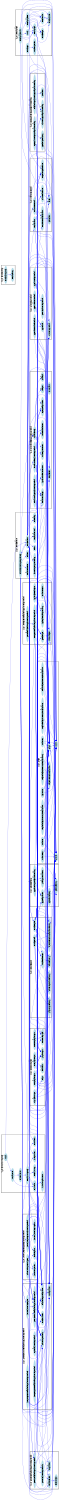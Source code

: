 /* ------------------------------------------------------------ */
/* created with bunch v3 */
/* Objective Function value = 1.0*/
/* ------------------------------------------------------------ */

digraph G {
size= "10,10";
rotate = 90;
subgraph cluster8 {
label = "(SS-L1):NextAscentHillClimbingClusteringMethod";
color = black;
style = bold;

"TurboMQIncrW"[label="TurboMQIncrW",shape=ellipse,color=lightblue,fontcolor=black,style=filled];
"StatsManager"[label="StatsManager",shape=ellipse,color=lightblue,fontcolor=black,style=filled];
"NextAscentHillClimbingClusteringMethod"[label="NextAscentHillClimbingClusteringMethod",shape=ellipse,color=lightblue,fontcolor=black,style=filled];
"GeneralHillClimbingClusteringMethod"[label="GeneralHillClimbingClusteringMethod",shape=ellipse,color=lightblue,fontcolor=black,style=filled];
"SATechnique"[label="SATechnique",shape=ellipse,color=lightblue,fontcolor=black,style=filled];
"SASimpleTechnique"[label="SASimpleTechnique",shape=ellipse,color=lightblue,fontcolor=black,style=filled];
"SASimpleTechniqueDialog"[label="SASimpleTechniqueDialog",shape=ellipse,color=lightblue,fontcolor=black,style=filled];
}
subgraph cluster9 {
label = "(SS-L1):DistributedHCClusteringMethod";
color = black;
style = bold;

"CallbackImpl"[label="CallbackImpl",shape=ellipse,color=lightblue,fontcolor=black,style=filled];
"SynchronizedEventQueue"[label="SynchronizedEventQueue",shape=ellipse,color=lightblue,fontcolor=black,style=filled];
"Callback"[label="Callback",shape=ellipse,color=lightblue,fontcolor=black,style=filled];
"BunchEvent"[label="BunchEvent",shape=ellipse,color=lightblue,fontcolor=black,style=filled];
"NAHCConfiguration"[label="NAHCConfiguration",shape=ellipse,color=lightblue,fontcolor=black,style=filled];
"DistributedHCClusteringMethod"[label="DistributedHCClusteringMethod",shape=ellipse,color=lightblue,fontcolor=black,style=filled];
"WorkRequestEvent"[label="WorkRequestEvent",shape=ellipse,color=lightblue,fontcolor=black,style=filled];
"ServerStats"[label="ServerStats",shape=ellipse,color=lightblue,fontcolor=black,style=filled];
"Manager"[label="Manager",shape=ellipse,color=lightblue,fontcolor=black,style=filled];
"WorkFinishedEvent"[label="WorkFinishedEvent",shape=ellipse,color=lightblue,fontcolor=black,style=filled];
"DistributedSAHCClusteringMethod"[label="DistributedSAHCClusteringMethod",shape=ellipse,color=lightblue,fontcolor=black,style=filled];
"IterationManager"[label="IterationManager",shape=ellipse,color=lightblue,fontcolor=black,style=filled];
}
subgraph cluster10 {
label = "(SS-L1):BunchFrame";
color = black;
style = bold;

"IterationListener"[label="IterationListener",shape=ellipse,color=lightblue,fontcolor=black,style=filled];
"DistribClusteringProgressDlg"[label="DistribClusteringProgressDlg",shape=ellipse,color=lightblue,fontcolor=black,style=filled];
"Drifters"[label="Drifters",shape=ellipse,color=lightblue,fontcolor=black,style=filled];
"ClusteringProgressDialog"[label="ClusteringProgressDialog",shape=ellipse,color=lightblue,fontcolor=black,style=filled];
"Point"[label="Point",shape=ellipse,color=lightblue,fontcolor=black,style=filled];
"MQCalculatorUtil"[label="MQCalculatorUtil",shape=ellipse,color=lightblue,fontcolor=black,style=filled];
"FileDialog"[label="FileDialog",shape=ellipse,color=lightblue,fontcolor=black,style=filled];
"BunchFrame"[label="BunchFrame",shape=ellipse,color=lightblue,fontcolor=black,style=filled];
}
subgraph cluster11 {
label = "(SS-L1):Graph";
color = black;
style = bold;

"WeightedObjectiveFunctionCalculator"[label="WeightedObjectiveFunctionCalculator",shape=ellipse,color=lightblue,fontcolor=black,style=filled];
"DefaultObjectiveFunctionCalculator"[label="DefaultObjectiveFunctionCalculator",shape=ellipse,color=lightblue,fontcolor=black,style=filled];
"Node"[label="Node",shape=ellipse,color=lightblue,fontcolor=black,style=filled];
"WeightedObjectiveFunctionCalculator2"[label="WeightedObjectiveFunctionCalculator2",shape=ellipse,color=lightblue,fontcolor=black,style=filled];
"TurboMQ2"[label="TurboMQ2",shape=ellipse,color=lightblue,fontcolor=black,style=filled];
"WeightedObjectiveFunctionCalculator3"[label="WeightedObjectiveFunctionCalculator3",shape=ellipse,color=lightblue,fontcolor=black,style=filled];
"SpirosMQ"[label="SpirosMQ",shape=ellipse,color=lightblue,fontcolor=black,style=filled];
"ObjectiveFunctionCalculator"[label="ObjectiveFunctionCalculator",shape=ellipse,color=lightblue,fontcolor=black,style=filled];
"Cluster"[label="Cluster",shape=ellipse,color=lightblue,fontcolor=black,style=filled];
"TurboMQ"[label="TurboMQ",shape=ellipse,color=lightblue,fontcolor=black,style=filled];
"Graph"[label="Graph",shape=ellipse,color=lightblue,fontcolor=black,style=filled];
"TurboMQIncr"[label="TurboMQIncr",shape=ellipse,color=lightblue,fontcolor=black,style=filled];
}
subgraph cluster12 {
label = "(SS-L1):MeasurementUtil";
color = black;
style = bold;

"PrecisionRecallCalculator"[label="PrecisionRecallCalculator",shape=ellipse,color=lightblue,fontcolor=black,style=filled];
"GBunchRW"[label="GBunchRW",shape=ellipse,color=lightblue,fontcolor=black,style=filled];
"ClusterFileParser"[label="ClusterFileParser",shape=ellipse,color=lightblue,fontcolor=black,style=filled];
"MQCalculator"[label="MQCalculator",shape=ellipse,color=lightblue,fontcolor=black,style=filled];
"DependencyFileParser"[label="DependencyFileParser",shape=ellipse,color=lightblue,fontcolor=black,style=filled];
"MeasurementUtil"[label="MeasurementUtil",shape=ellipse,color=lightblue,fontcolor=black,style=filled];
"Parser"[label="Parser",shape=ellipse,color=lightblue,fontcolor=black,style=filled];
}
subgraph cluster13 {
label = "(SS-L1):BunchEngine";
color = black;
style = bold;

"GraphOutputFactory"[label="GraphOutputFactory",shape=ellipse,color=lightblue,fontcolor=black,style=filled];
"BunchAPIOld"[label="BunchAPIOld",shape=ellipse,color=lightblue,fontcolor=black,style=filled];
"BunchPreferences"[label="BunchPreferences",shape=ellipse,color=lightblue,fontcolor=black,style=filled];
"ParserFactory"[label="ParserFactory",shape=ellipse,color=lightblue,fontcolor=black,style=filled];
"ClusteringMethodFactory"[label="ClusteringMethodFactory",shape=ellipse,color=lightblue,fontcolor=black,style=filled];
"ObjectiveFunctionCalculatorFactory"[label="ObjectiveFunctionCalculatorFactory",shape=ellipse,color=lightblue,fontcolor=black,style=filled];
"BunchEngine"[label="BunchEngine",shape=ellipse,color=lightblue,fontcolor=black,style=filled];
}
subgraph cluster14 {
label = "(SS-L1):GenericDistribHillClimbingClusteringMethod";
color = black;
style = bold;

"ClusteringMethod2"[label="ClusteringMethod2",shape=ellipse,color=lightblue,fontcolor=black,style=filled];
"GenericDistribHillClimbingClusteringMethod"[label="GenericDistribHillClimbingClusteringMethod",shape=ellipse,color=lightblue,fontcolor=black,style=filled];
"ServerClusteringEngine"[label="ServerClusteringEngine",shape=ellipse,color=lightblue,fontcolor=black,style=filled];
"HillClimbingConfiguration"[label="HillClimbingConfiguration",shape=ellipse,color=lightblue,fontcolor=black,style=filled];
"Configuration"[label="Configuration",shape=ellipse,color=lightblue,fontcolor=black,style=filled];
"SteepestAscentHillClimbingClusteringMethod2"[label="SteepestAscentHillClimbingClusteringMethod2",shape=ellipse,color=lightblue,fontcolor=black,style=filled];
"SteepestAscentHillClimbingClusteringMethod"[label="SteepestAscentHillClimbingClusteringMethod",shape=ellipse,color=lightblue,fontcolor=black,style=filled];
"BunchUtilities"[label="BunchUtilities",shape=ellipse,color=lightblue,fontcolor=black,style=filled];
"OptimalClusteringMethod"[label="OptimalClusteringMethod",shape=ellipse,color=lightblue,fontcolor=black,style=filled];
}
subgraph cluster15 {
label = "(SS-L1):NAHCClusteringConfigurationDialog";
color = black;
style = bold;

"HillClimbingClusteringConfigurationDialog"[label="HillClimbingClusteringConfigurationDialog",shape=ellipse,color=lightblue,fontcolor=black,style=filled];
"Container"[label="Container",shape=ellipse,color=lightblue,fontcolor=black,style=filled];
"NAHCClusteringConfigurationDialog"[label="NAHCClusteringConfigurationDialog",shape=ellipse,color=lightblue,fontcolor=black,style=filled];
"SATechniqueFactory"[label="SATechniqueFactory",shape=ellipse,color=lightblue,fontcolor=black,style=filled];
"ClusteringConfigurationDialog"[label="ClusteringConfigurationDialog",shape=ellipse,color=lightblue,fontcolor=black,style=filled];
}
subgraph cluster16 {
label = "(SS-L1):ServerSteepestAscentClusteringMethod";
color = black;
style = bold;

"ServerSteepestAscentClusteringMethod"[label="ServerSteepestAscentClusteringMethod",shape=ellipse,color=lightblue,fontcolor=black,style=filled];
"FindNeighbor"[label="FindNeighbor",shape=ellipse,color=lightblue,fontcolor=black,style=filled];
"ServerClusteringProgress"[label="ServerClusteringProgress",shape=ellipse,color=lightblue,fontcolor=black,style=filled];
"ClusterUsingVectorSAHC"[label="ClusterUsingVectorSAHC",shape=ellipse,color=lightblue,fontcolor=black,style=filled];
"ServerProperties"[label="ServerProperties",shape=ellipse,color=lightblue,fontcolor=black,style=filled];
}
subgraph cluster17 {
label = "(SS-L1):ClusteringMethod";
color = black;
style = bold;

"GenericClusteringMethod"[label="GenericClusteringMethod",shape=ellipse,color=lightblue,fontcolor=black,style=filled];
"GAClusteringMethod"[label="GAClusteringMethod",shape=ellipse,color=lightblue,fontcolor=black,style=filled];
"ClusteringMethod"[label="ClusteringMethod",shape=ellipse,color=lightblue,fontcolor=black,style=filled];
"GAMethod"[label="GAMethod",shape=ellipse,color=lightblue,fontcolor=black,style=filled];
"GATournamentMethod"[label="GATournamentMethod",shape=ellipse,color=lightblue,fontcolor=black,style=filled];
"GARouletteWheelMethod"[label="GARouletteWheelMethod",shape=ellipse,color=lightblue,fontcolor=black,style=filled];
}
subgraph cluster18 {
label = "(SS-L1):BunchGraph";
color = black;
style = bold;

"BunchGraph"[label="BunchGraph",shape=ellipse,color=lightblue,fontcolor=black,style=filled];
"BunchGraphUtils"[label="BunchGraphUtils",shape=ellipse,color=lightblue,fontcolor=black,style=filled];
"BunchEdge"[label="BunchEdge",shape=ellipse,color=lightblue,fontcolor=black,style=filled];
"MeCl"[label="MeCl",shape=ellipse,color=lightblue,fontcolor=black,style=filled];
"BunchProperties"[label="BunchProperties",shape=ellipse,color=lightblue,fontcolor=black,style=filled];
"BunchAPI"[label="BunchAPI",shape=ellipse,color=lightblue,fontcolor=black,style=filled];
"BunchGraphPR"[label="BunchGraphPR",shape=ellipse,color=lightblue,fontcolor=black,style=filled];
"BunchNode"[label="BunchNode",shape=ellipse,color=lightblue,fontcolor=black,style=filled];
"BunchCluster"[label="BunchCluster",shape=ellipse,color=lightblue,fontcolor=black,style=filled];
}
subgraph cluster19 {
label = "(SS-L1):BunchSvrMsgImpl";
color = black;
style = bold;

"BunchSvrMsg"[label="BunchSvrMsg",shape=ellipse,color=lightblue,fontcolor=black,style=filled];
"DistribInit"[label="DistribInit",shape=ellipse,color=lightblue,fontcolor=black,style=filled];
"SwingWorker"[label="SwingWorker",shape=ellipse,color=lightblue,fontcolor=black,style=filled];
"BunchSvrMsgImpl"[label="BunchSvrMsgImpl",shape=ellipse,color=lightblue,fontcolor=black,style=filled];
"BSWindow"[label="BSWindow",shape=ellipse,color=lightblue,fontcolor=black,style=filled];
"BSWindow_AboutBox"[label="BSWindow_AboutBox",shape=ellipse,color=lightblue,fontcolor=black,style=filled];
"Bunch"[label="Bunch",shape=ellipse,color=lightblue,fontcolor=black,style=filled];
"BunchServer"[label="BunchServer",shape=ellipse,color=lightblue,fontcolor=black,style=filled];
"BSTextServer"[label="BSTextServer",shape=ellipse,color=lightblue,fontcolor=black,style=filled];
}
subgraph cluster20 {
label = "(SS-L1):NextLevelGraph";
color = black;
style = bold;

"Edge"[label="Edge",shape=ellipse,color=lightblue,fontcolor=black,style=filled];
"TSGraphOutput"[label="TSGraphOutput",shape=ellipse,color=lightblue,fontcolor=black,style=filled];
"GraphOutput"[label="GraphOutput",shape=ellipse,color=lightblue,fontcolor=black,style=filled];
"NextLevelGraph"[label="NextLevelGraph",shape=ellipse,color=lightblue,fontcolor=black,style=filled];
"TXTGraphOutput"[label="TXTGraphOutput",shape=ellipse,color=lightblue,fontcolor=black,style=filled];
"TXTTreeGraphOutput"[label="TXTTreeGraphOutput",shape=ellipse,color=lightblue,fontcolor=black,style=filled];
"DotGraphOutput"[label="DotGraphOutput",shape=ellipse,color=lightblue,fontcolor=black,style=filled];
"Hashtable"[label="Hashtable",shape=ellipse,color=lightblue,fontcolor=black,style=filled];
}
subgraph cluster21 {
label = "(SS-L1):BunchCliMsg";
color = black;
style = bold;

"BunchCliMsgImpl"[label="BunchCliMsgImpl",shape=ellipse,color=lightblue,fontcolor=black,style=filled];
"BunchCliMsg"[label="BunchCliMsg",shape=ellipse,color=lightblue,fontcolor=black,style=filled];
}
subgraph cluster22 {
label = "(SS-L1):GenericHillClimbingClusteringMethod";
color = black;
style = bold;

"Population"[label="Population",shape=ellipse,color=lightblue,fontcolor=black,style=filled];
"GenericHillClimbingClusteringMethod"[label="GenericHillClimbingClusteringMethod",shape=ellipse,color=lightblue,fontcolor=black,style=filled];
"GenericClusteringMethod2"[label="GenericClusteringMethod2",shape=ellipse,color=lightblue,fontcolor=black,style=filled];
"IterationEvent"[label="IterationEvent",shape=ellipse,color=lightblue,fontcolor=black,style=filled];
"EventObject"[label="EventObject",shape=ellipse,color=lightblue,fontcolor=black,style=filled];
}
subgraph cluster23 {
label = "(SS-L1):GenericFactory";
color = black;
style = bold;

"GAClusteringConfigurationDialog"[label="GAClusteringConfigurationDialog",shape=ellipse,color=lightblue,fontcolor=black,style=filled];
"GridBagConstraints2"[label="GridBagConstraints2",shape=ellipse,color=lightblue,fontcolor=black,style=filled];
"GenericFactory"[label="GenericFactory",shape=ellipse,color=lightblue,fontcolor=black,style=filled];
"GAConfiguration"[label="GAConfiguration",shape=ellipse,color=lightblue,fontcolor=black,style=filled];
"GAMethodFactory"[label="GAMethodFactory",shape=ellipse,color=lightblue,fontcolor=black,style=filled];
}
"DefaultObjectiveFunctionCalculator" -> "Graph" [color=blue,font=6];
"DefaultObjectiveFunctionCalculator" -> "Node" [color=blue,font=6];
"PrecisionRecallCalculator" -> "GBunchRW" [color=blue,font=6];
"ParserFactory" -> "GenericFactory" [color=blue,font=6];
"ClusteringMethod2" -> "Graph" [color=blue,font=6];
"ClusteringMethod2" -> "ClusteringMethod" [color=blue,font=6];
"ClusteringMethod2" -> "Cluster" [color=blue,font=6];
"NAHCClusteringConfigurationDialog" -> "GenericFactory" [color=blue,font=6];
"NAHCClusteringConfigurationDialog" -> "HillClimbingConfiguration" [color=blue,font=6];
"NAHCClusteringConfigurationDialog" -> "Configuration" [color=blue,font=6];
"NAHCClusteringConfigurationDialog" -> "SATechniqueFactory" [color=blue,font=6];
"NAHCClusteringConfigurationDialog" -> "SATechnique" [color=blue,font=6];
"NAHCClusteringConfigurationDialog" -> "ClusteringConfigurationDialog" [color=blue,font=6];
"NAHCClusteringConfigurationDialog" -> "NAHCConfiguration" [color=blue,font=6];
"HillClimbingConfiguration" -> "Graph" [color=blue,font=6];
"HillClimbingConfiguration" -> "Configuration" [color=blue,font=6];
"BunchFrame" -> "BunchEvent" [color=blue,font=6];
"BunchFrame" -> "Parser" [color=blue,font=6];
"BunchFrame" -> "DistribInit" [color=blue,font=6];
"BunchFrame" -> "DependencyFileParser" [color=blue,font=6];
"BunchFrame" -> "ParserFactory" [color=blue,font=6];
"BunchFrame" -> "MQCalculatorUtil" [color=blue,font=6];
"BunchFrame" -> "ClusteringConfigurationDialog" [color=blue,font=6];
"BunchFrame" -> "NAHCConfiguration" [color=blue,font=6];
"BunchFrame" -> "ClusteringMethodFactory" [color=blue,font=6];
"BunchFrame" -> "GraphOutputFactory" [color=blue,font=6];
"BunchFrame" -> "ObjectiveFunctionCalculatorFactory" [color=blue,font=6];
"BunchFrame" -> "CallbackImpl" [color=blue,font=6];
"BunchFrame" -> "Graph" [color=blue,font=6];
"BunchFrame" -> "DistributedHCClusteringMethod" [color=blue,font=6];
"BunchFrame" -> "GenericHillClimbingClusteringMethod" [color=blue,font=6];
"BunchFrame" -> "ClusteringMethod2" [color=blue,font=6];
"BunchFrame" -> "NextLevelGraph" [color=blue,font=6];
"BunchFrame" -> "ClusteringMethod" [color=blue,font=6];
"BunchFrame" -> "StatsManager" [color=blue,font=6];
"BunchFrame" -> "BunchPreferences" [color=blue,font=6];
"BunchFrame" -> "DistribClusteringProgressDlg" [color=blue,font=6];
"BunchFrame" -> "BunchUtilities" [color=blue,font=6];
"BunchFrame" -> "HillClimbingConfiguration" [color=blue,font=6];
"BunchFrame" -> "GenericFactory" [color=blue,font=6];
"BunchFrame" -> "FileDialog" [color=blue,font=6];
"BunchFrame" -> "ClusteringProgressDialog" [color=blue,font=6];
"BunchFrame" -> "GraphOutput" [color=blue,font=6];
"BunchFrame" -> "Node" [color=blue,font=6];
"BunchFrame" -> "GenericDistribHillClimbingClusteringMethod" [color=blue,font=6];
"BunchFrame" -> "Point" [color=blue,font=6];
"BunchFrame" -> "MeasurementUtil" [color=blue,font=6];
"SATechnique" -> "StatsManager" [color=blue,font=6];
"ClusteringMethod" -> "Graph" [color=blue,font=6];
"SASimpleTechniqueDialog" -> "SASimpleTechnique" [color=blue,font=6];
"ObjectiveFunctionCalculatorFactory" -> "GenericFactory" [color=blue,font=6];
"GeneralHillClimbingClusteringMethod" -> "NextAscentHillClimbingClusteringMethod" [color=blue,font=6];
"MQCalculator" -> "Graph" [color=blue,font=6];
"MQCalculator" -> "Node" [color=blue,font=6];
"MQCalculator" -> "ObjectiveFunctionCalculatorFactory" [color=blue,font=6];
"MQCalculator" -> "DependencyFileParser" [color=blue,font=6];
"MQCalculator" -> "ClusterFileParser" [color=blue,font=6];
"MQCalculator" -> "Parser" [color=blue,font=6];
"Cluster" -> "Graph" [color=blue,font=6];
"Cluster" -> "StatsManager" [color=blue,font=6];
"Cluster" -> "ObjectiveFunctionCalculatorFactory" [color=blue,font=6];
"BunchSvrMsgImpl" -> "ServerClusteringProgress" [color=blue,font=6];
"BunchSvrMsgImpl" -> "BSWindow" [color=blue,font=6];
"BunchSvrMsgImpl" -> "DistribInit" [color=blue,font=6];
"BunchSvrMsgImpl" -> "ServerClusteringEngine" [color=blue,font=6];
"BunchSvrMsgImpl" -> "SwingWorker" [color=blue,font=6];
"BunchSvrMsgImpl" -> "ServerProperties" [color=blue,font=6];
"BunchSvrMsgImpl" -> "BunchPreferences" [color=blue,font=6];
"BunchSvrMsgImpl" -> "BunchSvrMsg" [color=blue,font=6];
"BunchSvrMsgImpl" -> "Graph" [color=blue,font=6];
"BunchSvrMsgImpl" -> "BunchUtilities" [color=blue,font=6];
"OptimalClusteringMethod" -> "BunchUtilities" [color=blue,font=6];
"OptimalClusteringMethod" -> "Graph" [color=blue,font=6];
"OptimalClusteringMethod" -> "StatsManager" [color=blue,font=6];
"OptimalClusteringMethod" -> "IterationEvent" [color=blue,font=6];
"OptimalClusteringMethod" -> "ClusteringMethod2" [color=blue,font=6];
"OptimalClusteringMethod" -> "Cluster" [color=blue,font=6];
"DistributedSAHCClusteringMethod" -> "WorkRequestEvent" [color=blue,font=6];
"DistributedSAHCClusteringMethod" -> "SynchronizedEventQueue" [color=blue,font=6];
"DistributedSAHCClusteringMethod" -> "ClusteringMethod2" [color=blue,font=6];
"DistributedSAHCClusteringMethod" -> "Configuration" [color=blue,font=6];
"DistributedSAHCClusteringMethod" -> "GenericDistribHillClimbingClusteringMethod" [color=blue,font=6];
"DistributedSAHCClusteringMethod" -> "IterationManager" [color=blue,font=6];
"DistributedSAHCClusteringMethod" -> "Cluster" [color=blue,font=6];
"DistributedSAHCClusteringMethod" -> "BunchEvent" [color=blue,font=6];
"DistributedSAHCClusteringMethod" -> "HillClimbingConfiguration" [color=blue,font=6];
"DistributedSAHCClusteringMethod" -> "WorkFinishedEvent" [color=blue,font=6];
"DistributedSAHCClusteringMethod" -> "BunchUtilities" [color=blue,font=6];
"BunchGraphPR" -> "BunchGraph" [color=blue,font=6];
"BunchGraphPR" -> "BunchNode" [color=blue,font=6];
"BunchGraphPR" -> "BunchCluster" [color=blue,font=6];
"BunchEngine" -> "Parser" [color=blue,font=6];
"BunchEngine" -> "DependencyFileParser" [color=blue,font=6];
"BunchEngine" -> "SATechnique" [color=blue,font=6];
"BunchEngine" -> "ParserFactory" [color=blue,font=6];
"BunchEngine" -> "NAHCConfiguration" [color=blue,font=6];
"BunchEngine" -> "ClusteringMethodFactory" [color=blue,font=6];
"BunchEngine" -> "MQCalculator" [color=blue,font=6];
"BunchEngine" -> "GraphOutputFactory" [color=blue,font=6];
"BunchEngine" -> "Configuration" [color=blue,font=6];
"BunchEngine" -> "ObjectiveFunctionCalculatorFactory" [color=blue,font=6];
"BunchEngine" -> "Cluster" [color=blue,font=6];
"BunchEngine" -> "Graph" [color=blue,font=6];
"BunchEngine" -> "NextLevelGraph" [color=blue,font=6];
"BunchEngine" -> "ClusteringMethod" [color=blue,font=6];
"BunchEngine" -> "GAConfiguration" [color=blue,font=6];
"BunchEngine" -> "StatsManager" [color=blue,font=6];
"BunchEngine" -> "BunchPreferences" [color=blue,font=6];
"BunchEngine" -> "GraphOutput" [color=blue,font=6];
"BunchEngine" -> "Node" [color=blue,font=6];
"BunchEngine" -> "PrecisionRecallCalculator" [color=blue,font=6];
"TurboMQIncrW" -> "ObjectiveFunctionCalculator" [color=blue,font=6];
"TurboMQIncrW" -> "Graph" [color=blue,font=6];
"TurboMQIncrW" -> "StatsManager" [color=blue,font=6];
"TurboMQIncrW" -> "Node" [color=blue,font=6];
"TurboMQIncrW" -> "Cluster" [color=blue,font=6];
"TSGraphOutput" -> "Graph" [color=blue,font=6];
"TSGraphOutput" -> "Node" [color=blue,font=6];
"TSGraphOutput" -> "Edge" [color=blue,font=6];
"TSGraphOutput" -> "GraphOutput" [color=blue,font=6];
"ClusterFileParser" -> "Graph" [color=blue,font=6];
"ClusterFileParser" -> "Node" [color=blue,font=6];
"ClusterFileParser" -> "Parser" [color=blue,font=6];
"BunchCluster" -> "BunchNode" [color=blue,font=6];
"ServerSteepestAscentClusteringMethod" -> "BunchUtilities" [color=blue,font=6];
"ServerSteepestAscentClusteringMethod" -> "GenericDistribHillClimbingClusteringMethod" [color=blue,font=6];
"ServerSteepestAscentClusteringMethod" -> "HillClimbingConfiguration" [color=blue,font=6];
"ServerSteepestAscentClusteringMethod" -> "ClusteringMethod2" [color=blue,font=6];
"ServerSteepestAscentClusteringMethod" -> "Configuration" [color=blue,font=6];
"ServerSteepestAscentClusteringMethod" -> "FindNeighbor" [color=blue,font=6];
"ServerSteepestAscentClusteringMethod" -> "Cluster" [color=blue,font=6];
"DotGraphOutput" -> "Hashtable" [color=blue,font=6];
"DotGraphOutput" -> "Graph" [color=blue,font=6];
"DotGraphOutput" -> "Node" [color=blue,font=6];
"DotGraphOutput" -> "NextLevelGraph" [color=blue,font=6];
"DotGraphOutput" -> "GraphOutput" [color=blue,font=6];
"GATournamentMethod" -> "GAMethod" [color=blue,font=6];
"GATournamentMethod" -> "Graph" [color=blue,font=6];
"BunchGraphUtils" -> "BunchGraphPR" [color=blue,font=6];
"BunchGraphUtils" -> "Node" [color=blue,font=6];
"BunchGraphUtils" -> "BunchGraph" [color=blue,font=6];
"BunchGraphUtils" -> "BunchNode" [color=blue,font=6];
"BunchGraphUtils" -> "BunchEdge" [color=blue,font=6];
"BunchGraphUtils" -> "MeCl" [color=blue,font=6];
"BunchGraphUtils" -> "DependencyFileParser" [color=blue,font=6];
"BunchGraphUtils" -> "ClusterFileParser" [color=blue,font=6];
"Drifters" -> "Graph" [color=blue,font=6];
"Drifters" -> "Node" [color=blue,font=6];
"TXTGraphOutput" -> "Graph" [color=blue,font=6];
"TXTGraphOutput" -> "Node" [color=blue,font=6];
"TXTGraphOutput" -> "NextLevelGraph" [color=blue,font=6];
"TXTGraphOutput" -> "GraphOutput" [color=blue,font=6];
"NextAscentHillClimbingClusteringMethod" -> "ClusteringMethod2" [color=blue,font=6];
"NextAscentHillClimbingClusteringMethod" -> "Configuration" [color=blue,font=6];
"NextAscentHillClimbingClusteringMethod" -> "SATechnique" [color=blue,font=6];
"NextAscentHillClimbingClusteringMethod" -> "Cluster" [color=blue,font=6];
"NextAscentHillClimbingClusteringMethod" -> "Node" [color=blue,font=6];
"NextAscentHillClimbingClusteringMethod" -> "HillClimbingConfiguration" [color=blue,font=6];
"NextAscentHillClimbingClusteringMethod" -> "Graph" [color=blue,font=6];
"NextAscentHillClimbingClusteringMethod" -> "GenericHillClimbingClusteringMethod" [color=blue,font=6];
"NextAscentHillClimbingClusteringMethod" -> "NAHCConfiguration" [color=blue,font=6];
"NextAscentHillClimbingClusteringMethod" -> "BunchUtilities" [color=blue,font=6];
"ClusterUsingVectorSAHC" -> "BunchUtilities" [color=blue,font=6];
"ClusterUsingVectorSAHC" -> "ServerClusteringProgress" [color=blue,font=6];
"ClusterUsingVectorSAHC" -> "IterationManager" [color=blue,font=6];
"ClusterUsingVectorSAHC" -> "ServerProperties" [color=blue,font=6];
"ClusterUsingVectorSAHC" -> "FindNeighbor" [color=blue,font=6];
"ClusterUsingVectorSAHC" -> "Cluster" [color=blue,font=6];
"BunchServer" -> "BSTextServer" [color=blue,font=6];
"BunchServer" -> "BSWindow" [color=blue,font=6];
"MeCl" -> "BunchGraph" [color=blue,font=6];
"MeCl" -> "BunchNode" [color=blue,font=6];
"MeCl" -> "BunchEdge" [color=blue,font=6];
"MeCl" -> "BunchCluster" [color=blue,font=6];
"GenericDistribHillClimbingClusteringMethod" -> "SynchronizedEventQueue" [color=blue,font=6];
"GenericDistribHillClimbingClusteringMethod" -> "ClusteringMethod2" [color=blue,font=6];
"GenericDistribHillClimbingClusteringMethod" -> "Configuration" [color=blue,font=6];
"GenericDistribHillClimbingClusteringMethod" -> "IterationManager" [color=blue,font=6];
"GenericDistribHillClimbingClusteringMethod" -> "Cluster" [color=blue,font=6];
"GenericDistribHillClimbingClusteringMethod" -> "BunchEvent" [color=blue,font=6];
"GenericDistribHillClimbingClusteringMethod" -> "HillClimbingConfiguration" [color=blue,font=6];
"GenericDistribHillClimbingClusteringMethod" -> "GenericClusteringMethod2" [color=blue,font=6];
"GenericDistribHillClimbingClusteringMethod" -> "Population" [color=blue,font=6];
"GenericDistribHillClimbingClusteringMethod" -> "BunchUtilities" [color=blue,font=6];
"DistribClusteringProgressDlg" -> "ClusteringMethod2" [color=blue,font=6];
"DistribClusteringProgressDlg" -> "SwingWorker" [color=blue,font=6];
"DistribClusteringProgressDlg" -> "CallbackImpl" [color=blue,font=6];
"DistribClusteringProgressDlg" -> "IterationListener" [color=blue,font=6];
"DistribClusteringProgressDlg" -> "GenericDistribHillClimbingClusteringMethod" [color=blue,font=6];
"DistribClusteringProgressDlg" -> "IterationEvent" [color=blue,font=6];
"DistribClusteringProgressDlg" -> "Cluster" [color=blue,font=6];
"DistribClusteringProgressDlg" -> "BunchEvent" [color=blue,font=6];
"DistribClusteringProgressDlg" -> "BunchFrame" [color=blue,font=6];
"DistribClusteringProgressDlg" -> "Graph" [color=blue,font=6];
"DistribClusteringProgressDlg" -> "GraphOutput" [color=blue,font=6];
"DistribClusteringProgressDlg" -> "Drifters" [color=blue,font=6];
"Edge" -> "Node" [color=blue,font=6];
"GenericClusteringMethod" -> "Graph" [color=blue,font=6];
"GenericClusteringMethod" -> "ClusteringMethod" [color=blue,font=6];
"BunchGraph" -> "Graph" [color=blue,font=6];
"BunchGraph" -> "Node" [color=blue,font=6];
"BunchGraph" -> "NextLevelGraph" [color=blue,font=6];
"BunchGraph" -> "BunchNode" [color=blue,font=6];
"BunchGraph" -> "BunchEdge" [color=blue,font=6];
"BunchGraph" -> "BunchCluster" [color=blue,font=6];
"ClusteringMethodFactory" -> "GenericFactory" [color=blue,font=6];
"TXTTreeGraphOutput" -> "Graph" [color=blue,font=6];
"TXTTreeGraphOutput" -> "Node" [color=blue,font=6];
"TXTTreeGraphOutput" -> "NextLevelGraph" [color=blue,font=6];
"TXTTreeGraphOutput" -> "GraphOutput" [color=blue,font=6];
"CallbackImpl" -> "SynchronizedEventQueue" [color=blue,font=6];
"CallbackImpl" -> "Callback" [color=blue,font=6];
"CallbackImpl" -> "BunchUtilities" [color=blue,font=6];
"CallbackImpl" -> "WorkFinishedEvent" [color=blue,font=6];
"CallbackImpl" -> "Manager" [color=blue,font=6];
"CallbackImpl" -> "BunchEvent" [color=blue,font=6];
"CallbackImpl" -> "IterationManager" [color=blue,font=6];
"CallbackImpl" -> "WorkRequestEvent" [color=blue,font=6];
"WeightedObjectiveFunctionCalculator" -> "ObjectiveFunctionCalculator" [color=blue,font=6];
"WeightedObjectiveFunctionCalculator" -> "Graph" [color=blue,font=6];
"WeightedObjectiveFunctionCalculator" -> "Node" [color=blue,font=6];
"GAConfiguration" -> "GenericFactory" [color=blue,font=6];
"GAConfiguration" -> "Graph" [color=blue,font=6];
"GAConfiguration" -> "GAMethodFactory" [color=blue,font=6];
"GAConfiguration" -> "Configuration" [color=blue,font=6];
"SATechniqueFactory" -> "GenericFactory" [color=blue,font=6];
"Population" -> "Graph" [color=blue,font=6];
"Population" -> "Cluster" [color=blue,font=6];
"BunchPreferences" -> "ParserFactory" [color=blue,font=6];
"BunchPreferences" -> "GraphOutputFactory" [color=blue,font=6];
"BunchPreferences" -> "ObjectiveFunctionCalculatorFactory" [color=blue,font=6];
"BunchPreferences" -> "ClusteringMethodFactory" [color=blue,font=6];
"BunchNode" -> "BunchCluster" [color=blue,font=6];
"SteepestAscentHillClimbingClusteringMethod" -> "BunchUtilities" [color=blue,font=6];
"SteepestAscentHillClimbingClusteringMethod" -> "Graph" [color=blue,font=6];
"SteepestAscentHillClimbingClusteringMethod" -> "Node" [color=blue,font=6];
"SteepestAscentHillClimbingClusteringMethod" -> "HillClimbingConfiguration" [color=blue,font=6];
"SteepestAscentHillClimbingClusteringMethod" -> "GenericHillClimbingClusteringMethod" [color=blue,font=6];
"SteepestAscentHillClimbingClusteringMethod" -> "ClusteringMethod2" [color=blue,font=6];
"SteepestAscentHillClimbingClusteringMethod" -> "Configuration" [color=blue,font=6];
"SteepestAscentHillClimbingClusteringMethod" -> "Cluster" [color=blue,font=6];
"SteepestAscentHillClimbingClusteringMethod2" -> "GenericDistribHillClimbingClusteringMethod" [color=blue,font=6];
"SteepestAscentHillClimbingClusteringMethod2" -> "HillClimbingConfiguration" [color=blue,font=6];
"SteepestAscentHillClimbingClusteringMethod2" -> "ClusteringMethod2" [color=blue,font=6];
"SteepestAscentHillClimbingClusteringMethod2" -> "Configuration" [color=blue,font=6];
"SteepestAscentHillClimbingClusteringMethod2" -> "Cluster" [color=blue,font=6];
"Bunch" -> "BunchFrame" [color=blue,font=6];
"Bunch" -> "BunchServer" [color=blue,font=6];
"WeightedObjectiveFunctionCalculator3" -> "ObjectiveFunctionCalculator" [color=blue,font=6];
"WeightedObjectiveFunctionCalculator3" -> "Graph" [color=blue,font=6];
"WeightedObjectiveFunctionCalculator3" -> "Node" [color=blue,font=6];
"WeightedObjectiveFunctionCalculator2" -> "ObjectiveFunctionCalculator" [color=blue,font=6];
"WeightedObjectiveFunctionCalculator2" -> "Graph" [color=blue,font=6];
"WeightedObjectiveFunctionCalculator2" -> "Node" [color=blue,font=6];
"NAHCConfiguration" -> "HillClimbingConfiguration" [color=blue,font=6];
"BunchAPIOld" -> "GAConfiguration" [color=blue,font=6];
"BunchAPIOld" -> "Parser" [color=blue,font=6];
"BunchAPIOld" -> "ClusteringMethod" [color=blue,font=6];
"BunchAPIOld" -> "BunchPreferences" [color=blue,font=6];
"BunchAPIOld" -> "GraphOutputFactory" [color=blue,font=6];
"BunchAPIOld" -> "Node" [color=blue,font=6];
"BunchAPIOld" -> "HillClimbingConfiguration" [color=blue,font=6];
"BunchAPIOld" -> "ObjectiveFunctionCalculatorFactory" [color=blue,font=6];
"BunchAPIOld" -> "ClusteringMethodFactory" [color=blue,font=6];
"BunchAPIOld" -> "Graph" [color=blue,font=6];
"BunchAPIOld" -> "ParserFactory" [color=blue,font=6];
"BunchAPIOld" -> "GraphOutput" [color=blue,font=6];
"FindNeighbor" -> "BunchUtilities" [color=blue,font=6];
"FindNeighbor" -> "Cluster" [color=blue,font=6];
"DistributedHCClusteringMethod" -> "WorkRequestEvent" [color=blue,font=6];
"DistributedHCClusteringMethod" -> "ClusteringMethod2" [color=blue,font=6];
"DistributedHCClusteringMethod" -> "Configuration" [color=blue,font=6];
"DistributedHCClusteringMethod" -> "GenericDistribHillClimbingClusteringMethod" [color=blue,font=6];
"DistributedHCClusteringMethod" -> "IterationManager" [color=blue,font=6];
"DistributedHCClusteringMethod" -> "Cluster" [color=blue,font=6];
"DistributedHCClusteringMethod" -> "BunchEvent" [color=blue,font=6];
"DistributedHCClusteringMethod" -> "HillClimbingConfiguration" [color=blue,font=6];
"DistributedHCClusteringMethod" -> "WorkFinishedEvent" [color=blue,font=6];
"DistributedHCClusteringMethod" -> "NAHCConfiguration" [color=blue,font=6];
"DistributedHCClusteringMethod" -> "BunchUtilities" [color=blue,font=6];
"GAMethodFactory" -> "GenericFactory" [color=blue,font=6];
"TurboMQ2" -> "ObjectiveFunctionCalculator" [color=blue,font=6];
"TurboMQ2" -> "Graph" [color=blue,font=6];
"TurboMQ2" -> "Node" [color=blue,font=6];
"NextLevelGraph" -> "Graph" [color=blue,font=6];
"NextLevelGraph" -> "Node" [color=blue,font=6];
"DependencyFileParser" -> "Node" [color=blue,font=6];
"DependencyFileParser" -> "Parser" [color=blue,font=6];
"ServerClusteringEngine" -> "Graph" [color=blue,font=6];
"ServerClusteringEngine" -> "GenericDistribHillClimbingClusteringMethod" [color=blue,font=6];
"ServerClusteringEngine" -> "ServerSteepestAscentClusteringMethod" [color=blue,font=6];
"ServerClusteringEngine" -> "HillClimbingConfiguration" [color=blue,font=6];
"ServerClusteringEngine" -> "ClusteringMethod2" [color=blue,font=6];
"ServerClusteringEngine" -> "ServerProperties" [color=blue,font=6];
"ServerClusteringEngine" -> "Configuration" [color=blue,font=6];
"ServerClusteringEngine" -> "ClusteringMethod" [color=blue,font=6];
"IterationEvent" -> "EventObject" [color=blue,font=6];
"BunchAPI" -> "Graph" [color=blue,font=6];
"BunchAPI" -> "BunchProperties" [color=blue,font=6];
"BunchAPI" -> "BunchGraph" [color=blue,font=6];
"BunchAPI" -> "BunchEngine" [color=blue,font=6];
"GAMethod" -> "Graph" [color=blue,font=6];
"GenericClusteringMethod2" -> "IterationEvent" [color=blue,font=6];
"GenericClusteringMethod2" -> "ClusteringMethod2" [color=blue,font=6];
"GenericClusteringMethod2" -> "Population" [color=blue,font=6];
"GenericClusteringMethod2" -> "Cluster" [color=blue,font=6];
"GAClusteringConfigurationDialog" -> "GenericFactory" [color=blue,font=6];
"GAClusteringConfigurationDialog" -> "GridBagConstraints2" [color=blue,font=6];
"GAClusteringConfigurationDialog" -> "GAConfiguration" [color=blue,font=6];
"GAClusteringConfigurationDialog" -> "Configuration" [color=blue,font=6];
"GAClusteringConfigurationDialog" -> "ClusteringConfigurationDialog" [color=blue,font=6];
"BunchCliMsgImpl" -> "BunchCliMsg" [color=blue,font=6];
"GraphOutputFactory" -> "GenericFactory" [color=blue,font=6];
"BSTextServer" -> "BunchSvrMsgImpl" [color=blue,font=6];
"GAClusteringMethod" -> "GenericClusteringMethod" [color=blue,font=6];
"GAClusteringMethod" -> "GAMethod" [color=blue,font=6];
"GAClusteringMethod" -> "Graph" [color=blue,font=6];
"GAClusteringMethod" -> "GAConfiguration" [color=blue,font=6];
"GAClusteringMethod" -> "Configuration" [color=blue,font=6];
"GAClusteringMethod" -> "ClusteringMethod" [color=blue,font=6];
"GAClusteringMethod" -> "Cluster" [color=blue,font=6];
"BSWindow" -> "BunchUtilities" [color=blue,font=6];
"BSWindow" -> "BSWindow_AboutBox" [color=blue,font=6];
"BSWindow" -> "BunchSvrMsgImpl" [color=blue,font=6];
"Graph" -> "Node" [color=blue,font=6];
"Graph" -> "ObjectiveFunctionCalculatorFactory" [color=blue,font=6];
"Graph" -> "Cluster" [color=blue,font=6];
"GenericHillClimbingClusteringMethod" -> "GenericClusteringMethod2" [color=blue,font=6];
"GenericHillClimbingClusteringMethod" -> "HillClimbingConfiguration" [color=blue,font=6];
"GenericHillClimbingClusteringMethod" -> "ClusteringMethod2" [color=blue,font=6];
"GenericHillClimbingClusteringMethod" -> "Configuration" [color=blue,font=6];
"GenericHillClimbingClusteringMethod" -> "Population" [color=blue,font=6];
"GenericHillClimbingClusteringMethod" -> "Cluster" [color=blue,font=6];
"TurboMQ" -> "ObjectiveFunctionCalculator" [color=blue,font=6];
"TurboMQ" -> "Graph" [color=blue,font=6];
"TurboMQ" -> "Node" [color=blue,font=6];
"TurboMQ" -> "Cluster" [color=blue,font=6];
"SASimpleTechnique" -> "StatsManager" [color=blue,font=6];
"SASimpleTechnique" -> "SASimpleTechniqueDialog" [color=blue,font=6];
"SASimpleTechnique" -> "SATechnique" [color=blue,font=6];
"HillClimbingClusteringConfigurationDialog" -> "Container" [color=blue,font=6];
"HillClimbingClusteringConfigurationDialog" -> "HillClimbingConfiguration" [color=blue,font=6];
"HillClimbingClusteringConfigurationDialog" -> "Configuration" [color=blue,font=6];
"HillClimbingClusteringConfigurationDialog" -> "ClusteringConfigurationDialog" [color=blue,font=6];
"Manager" -> "ServerStats" [color=blue,font=6];
"GARouletteWheelMethod" -> "GAMethod" [color=blue,font=6];
"GARouletteWheelMethod" -> "Graph" [color=blue,font=6];
"SynchronizedEventQueue" -> "BunchEvent" [color=blue,font=6];
"TurboMQIncr" -> "ObjectiveFunctionCalculator" [color=blue,font=6];
"TurboMQIncr" -> "Graph" [color=blue,font=6];
"TurboMQIncr" -> "Node" [color=blue,font=6];
"TurboMQIncr" -> "Cluster" [color=blue,font=6];
"SpirosMQ" -> "ObjectiveFunctionCalculator" [color=blue,font=6];
"SpirosMQ" -> "Graph" [color=blue,font=6];
"SpirosMQ" -> "Node" [color=blue,font=6];
"MeasurementUtil" -> "ClusterFileParser" [color=blue,font=6];
"MeasurementUtil" -> "DependencyFileParser" [color=blue,font=6];
"MeasurementUtil" -> "Parser" [color=blue,font=6];
"MeasurementUtil" -> "GenericFactory" [color=blue,font=6];
"MeasurementUtil" -> "PrecisionRecallCalculator" [color=blue,font=6];
"MeasurementUtil" -> "Node" [color=blue,font=6];
"MeasurementUtil" -> "BunchFrame" [color=blue,font=6];
"MeasurementUtil" -> "ObjectiveFunctionCalculatorFactory" [color=blue,font=6];
"MeasurementUtil" -> "Graph" [color=blue,font=6];
}
